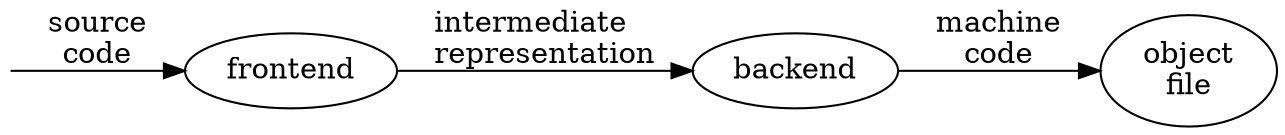 digraph {
	rankdir=LR;
	x [shape=none,label="",width=0];
	x -> frontend [label="source\lcode"]
	frontend -> backend [label="intermediate\lrepresentation"];
	backend -> "object\lfile" [label="machine\lcode"];
}